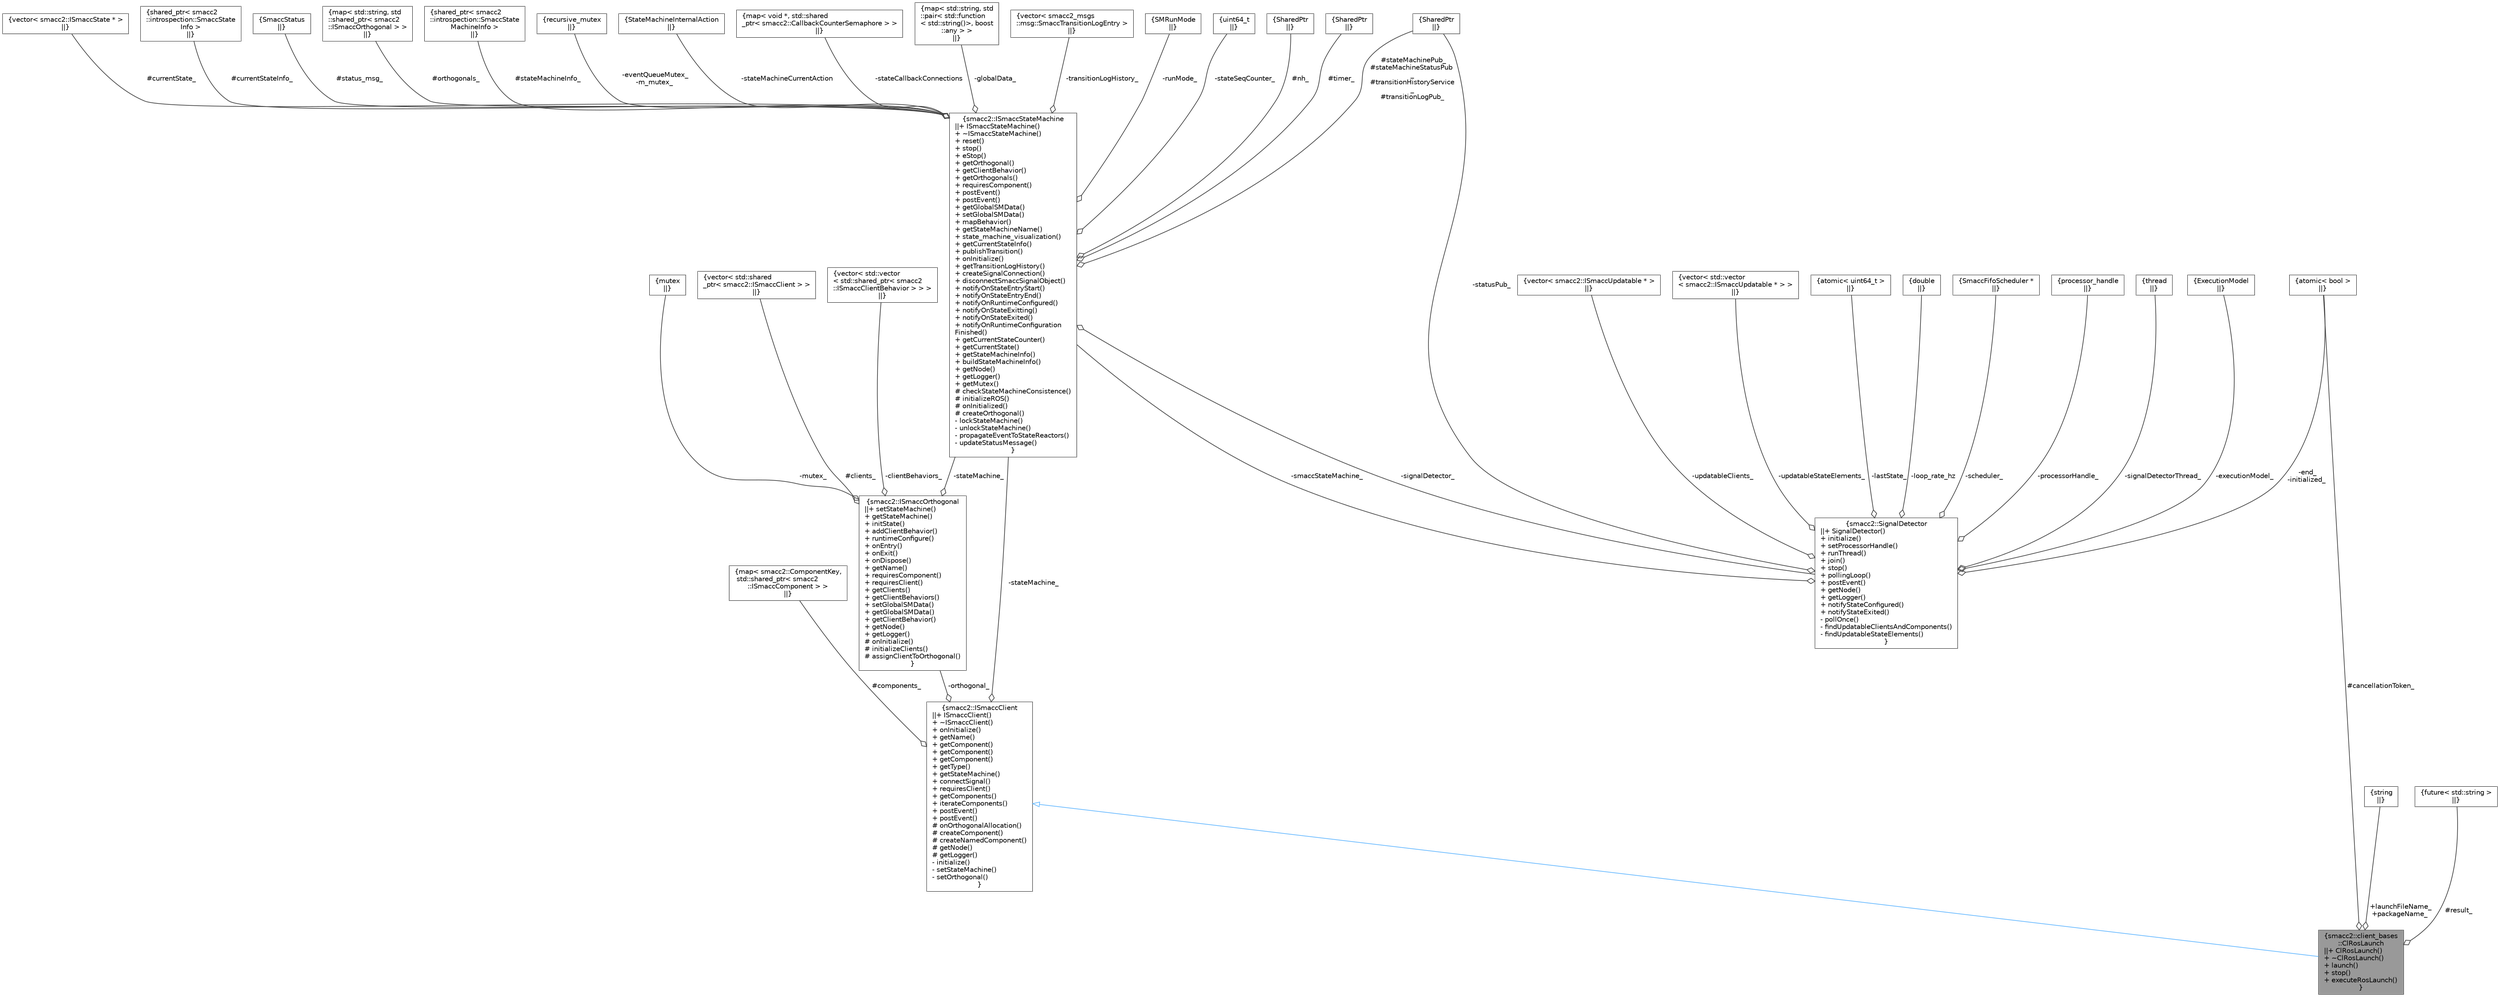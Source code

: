 digraph "smacc2::client_bases::ClRosLaunch"
{
 // LATEX_PDF_SIZE
  bgcolor="transparent";
  edge [fontname=Helvetica,fontsize=10,labelfontname=Helvetica,labelfontsize=10];
  node [fontname=Helvetica,fontsize=10,shape=box,height=0.2,width=0.4];
  Node1 [label="{smacc2::client_bases\l::ClRosLaunch\n||+ ClRosLaunch()\l+ ~ClRosLaunch()\l+ launch()\l+ stop()\l+ executeRosLaunch()\l}",height=0.2,width=0.4,color="gray40", fillcolor="grey60", style="filled", fontcolor="black",tooltip=" "];
  Node2 -> Node1 [dir="back",color="steelblue1",style="solid",arrowtail="onormal"];
  Node2 [label="{smacc2::ISmaccClient\n||+ ISmaccClient()\l+ ~ISmaccClient()\l+ onInitialize()\l+ getName()\l+ getComponent()\l+ getComponent()\l+ getComponent()\l+ getType()\l+ getStateMachine()\l+ connectSignal()\l+ requiresClient()\l+ getComponents()\l+ iterateComponents()\l+ postEvent()\l+ postEvent()\l# onOrthogonalAllocation()\l# createComponent()\l# createNamedComponent()\l# getNode()\l# getLogger()\l- initialize()\l- setStateMachine()\l- setOrthogonal()\l}",height=0.2,width=0.4,color="gray40", fillcolor="white", style="filled",URL="$classsmacc2_1_1ISmaccClient.html",tooltip=" "];
  Node3 -> Node2 [color="grey25",style="solid",label=" #components_" ,arrowhead="odiamond"];
  Node3 [label="{map\< smacc2::ComponentKey,\l std::shared_ptr\< smacc2\l::ISmaccComponent \> \>\n||}",height=0.2,width=0.4,color="gray40", fillcolor="white", style="filled",tooltip=" "];
  Node4 -> Node2 [color="grey25",style="solid",label=" -stateMachine_" ,arrowhead="odiamond"];
  Node4 [label="{smacc2::ISmaccStateMachine\n||+ ISmaccStateMachine()\l+ ~ISmaccStateMachine()\l+ reset()\l+ stop()\l+ eStop()\l+ getOrthogonal()\l+ getClientBehavior()\l+ getOrthogonals()\l+ requiresComponent()\l+ postEvent()\l+ postEvent()\l+ getGlobalSMData()\l+ setGlobalSMData()\l+ mapBehavior()\l+ getStateMachineName()\l+ state_machine_visualization()\l+ getCurrentStateInfo()\l+ publishTransition()\l+ onInitialize()\l+ getTransitionLogHistory()\l+ createSignalConnection()\l+ disconnectSmaccSignalObject()\l+ notifyOnStateEntryStart()\l+ notifyOnStateEntryEnd()\l+ notifyOnRuntimeConfigured()\l+ notifyOnStateExitting()\l+ notifyOnStateExited()\l+ notifyOnRuntimeConfiguration\lFinished()\l+ getCurrentStateCounter()\l+ getCurrentState()\l+ getStateMachineInfo()\l+ buildStateMachineInfo()\l+ getNode()\l+ getLogger()\l+ getMutex()\l# checkStateMachineConsistence()\l# initializeROS()\l# onInitialized()\l# createOrthogonal()\l- lockStateMachine()\l- unlockStateMachine()\l- propagateEventToStateReactors()\l- updateStatusMessage()\l}",height=0.2,width=0.4,color="gray40", fillcolor="white", style="filled",URL="$classsmacc2_1_1ISmaccStateMachine.html",tooltip=" "];
  Node5 -> Node4 [color="grey25",style="solid",label=" #nh_" ,arrowhead="odiamond"];
  Node5 [label="{SharedPtr\n||}",height=0.2,width=0.4,color="gray40", fillcolor="white", style="filled",tooltip=" "];
  Node6 -> Node4 [color="grey25",style="solid",label=" #timer_" ,arrowhead="odiamond"];
  Node6 [label="{SharedPtr\n||}",height=0.2,width=0.4,color="gray40", fillcolor="white", style="filled",tooltip=" "];
  Node7 -> Node4 [color="grey25",style="solid",label=" #stateMachinePub_\n#stateMachineStatusPub\l_\n#transitionHistoryService\l_\n#transitionLogPub_" ,arrowhead="odiamond"];
  Node7 [label="{SharedPtr\n||}",height=0.2,width=0.4,color="gray40", fillcolor="white", style="filled",tooltip=" "];
  Node8 -> Node4 [color="grey25",style="solid",label=" #currentState_" ,arrowhead="odiamond"];
  Node8 [label="{vector\< smacc2::ISmaccState * \>\n||}",height=0.2,width=0.4,color="gray40", fillcolor="white", style="filled",tooltip=" "];
  Node9 -> Node4 [color="grey25",style="solid",label=" #currentStateInfo_" ,arrowhead="odiamond"];
  Node9 [label="{shared_ptr\< smacc2\l::introspection::SmaccState\lInfo \>\n||}",height=0.2,width=0.4,color="gray40", fillcolor="white", style="filled",tooltip=" "];
  Node10 -> Node4 [color="grey25",style="solid",label=" #status_msg_" ,arrowhead="odiamond"];
  Node10 [label="{SmaccStatus\n||}",height=0.2,width=0.4,color="gray40", fillcolor="white", style="filled",tooltip=" "];
  Node11 -> Node4 [color="grey25",style="solid",label=" #orthogonals_" ,arrowhead="odiamond"];
  Node11 [label="{map\< std::string, std\l::shared_ptr\< smacc2\l::ISmaccOrthogonal \> \>\n||}",height=0.2,width=0.4,color="gray40", fillcolor="white", style="filled",tooltip=" "];
  Node12 -> Node4 [color="grey25",style="solid",label=" #stateMachineInfo_" ,arrowhead="odiamond"];
  Node12 [label="{shared_ptr\< smacc2\l::introspection::SmaccState\lMachineInfo \>\n||}",height=0.2,width=0.4,color="gray40", fillcolor="white", style="filled",tooltip=" "];
  Node13 -> Node4 [color="grey25",style="solid",label=" -eventQueueMutex_\n-m_mutex_" ,arrowhead="odiamond"];
  Node13 [label="{recursive_mutex\n||}",height=0.2,width=0.4,color="gray40", fillcolor="white", style="filled",tooltip=" "];
  Node14 -> Node4 [color="grey25",style="solid",label=" -stateMachineCurrentAction" ,arrowhead="odiamond"];
  Node14 [label="{StateMachineInternalAction\n||}",height=0.2,width=0.4,color="gray40", fillcolor="white", style="filled",tooltip=" "];
  Node15 -> Node4 [color="grey25",style="solid",label=" -stateCallbackConnections" ,arrowhead="odiamond"];
  Node15 [label="{map\< void *, std::shared\l_ptr\< smacc2::CallbackCounterSemaphore \> \>\n||}",height=0.2,width=0.4,color="gray40", fillcolor="white", style="filled",tooltip=" "];
  Node16 -> Node4 [color="grey25",style="solid",label=" -globalData_" ,arrowhead="odiamond"];
  Node16 [label="{map\< std::string, std\l::pair\< std::function\l\< std::string()\>, boost\l::any \> \>\n||}",height=0.2,width=0.4,color="gray40", fillcolor="white", style="filled",tooltip=" "];
  Node17 -> Node4 [color="grey25",style="solid",label=" -transitionLogHistory_" ,arrowhead="odiamond"];
  Node17 [label="{vector\< smacc2_msgs\l::msg::SmaccTransitionLogEntry \>\n||}",height=0.2,width=0.4,color="gray40", fillcolor="white", style="filled",tooltip=" "];
  Node18 -> Node4 [color="grey25",style="solid",label=" -runMode_" ,arrowhead="odiamond"];
  Node18 [label="{SMRunMode\n||}",height=0.2,width=0.4,color="gray40", fillcolor="white", style="filled",tooltip=" "];
  Node19 -> Node4 [color="grey25",style="solid",label=" -signalDetector_" ,arrowhead="odiamond"];
  Node19 [label="{smacc2::SignalDetector\n||+ SignalDetector()\l+ initialize()\l+ setProcessorHandle()\l+ runThread()\l+ join()\l+ stop()\l+ pollingLoop()\l+ postEvent()\l+ getNode()\l+ getLogger()\l+ notifyStateConfigured()\l+ notifyStateExited()\l- pollOnce()\l- findUpdatableClientsAndComponents()\l- findUpdatableStateElements()\l}",height=0.2,width=0.4,color="gray40", fillcolor="white", style="filled",URL="$classsmacc2_1_1SignalDetector.html",tooltip=" "];
  Node4 -> Node19 [color="grey25",style="solid",label=" -smaccStateMachine_" ,arrowhead="odiamond"];
  Node20 -> Node19 [color="grey25",style="solid",label=" -updatableClients_" ,arrowhead="odiamond"];
  Node20 [label="{vector\< smacc2::ISmaccUpdatable * \>\n||}",height=0.2,width=0.4,color="gray40", fillcolor="white", style="filled",tooltip=" "];
  Node21 -> Node19 [color="grey25",style="solid",label=" -updatableStateElements_" ,arrowhead="odiamond"];
  Node21 [label="{vector\< std::vector\l\< smacc2::ISmaccUpdatable * \> \>\n||}",height=0.2,width=0.4,color="gray40", fillcolor="white", style="filled",tooltip=" "];
  Node22 -> Node19 [color="grey25",style="solid",label=" -lastState_" ,arrowhead="odiamond"];
  Node22 [label="{atomic\< uint64_t \>\n||}",height=0.2,width=0.4,color="gray40", fillcolor="white", style="filled",tooltip=" "];
  Node23 -> Node19 [color="grey25",style="solid",label=" -loop_rate_hz" ,arrowhead="odiamond"];
  Node23 [label="{double\n||}",height=0.2,width=0.4,color="gray40", fillcolor="white", style="filled",tooltip=" "];
  Node24 -> Node19 [color="grey25",style="solid",label=" -end_\n-initialized_" ,arrowhead="odiamond"];
  Node24 [label="{atomic\< bool \>\n||}",height=0.2,width=0.4,color="gray40", fillcolor="white", style="filled",tooltip=" "];
  Node7 -> Node19 [color="grey25",style="solid",label=" -statusPub_" ,arrowhead="odiamond"];
  Node25 -> Node19 [color="grey25",style="solid",label=" -scheduler_" ,arrowhead="odiamond"];
  Node25 [label="{SmaccFifoScheduler *\n||}",height=0.2,width=0.4,color="gray40", fillcolor="white", style="filled",tooltip=" "];
  Node26 -> Node19 [color="grey25",style="solid",label=" -processorHandle_" ,arrowhead="odiamond"];
  Node26 [label="{processor_handle\n||}",height=0.2,width=0.4,color="gray40", fillcolor="white", style="filled",tooltip=" "];
  Node27 -> Node19 [color="grey25",style="solid",label=" -signalDetectorThread_" ,arrowhead="odiamond"];
  Node27 [label="{thread\n||}",height=0.2,width=0.4,color="gray40", fillcolor="white", style="filled",tooltip=" "];
  Node28 -> Node19 [color="grey25",style="solid",label=" -executionModel_" ,arrowhead="odiamond"];
  Node28 [label="{ExecutionModel\n||}",height=0.2,width=0.4,color="gray40", fillcolor="white", style="filled",tooltip=" "];
  Node29 -> Node4 [color="grey25",style="solid",label=" -stateSeqCounter_" ,arrowhead="odiamond"];
  Node29 [label="{uint64_t\n||}",height=0.2,width=0.4,color="gray40", fillcolor="white", style="filled",tooltip=" "];
  Node30 -> Node2 [color="grey25",style="solid",label=" -orthogonal_" ,arrowhead="odiamond"];
  Node30 [label="{smacc2::ISmaccOrthogonal\n||+ setStateMachine()\l+ getStateMachine()\l+ initState()\l+ addClientBehavior()\l+ runtimeConfigure()\l+ onEntry()\l+ onExit()\l+ onDispose()\l+ getName()\l+ requiresComponent()\l+ requiresClient()\l+ getClients()\l+ getClientBehaviors()\l+ setGlobalSMData()\l+ getGlobalSMData()\l+ getClientBehavior()\l+ getNode()\l+ getLogger()\l# onInitialize()\l# initializeClients()\l# assignClientToOrthogonal()\l}",height=0.2,width=0.4,color="gray40", fillcolor="white", style="filled",URL="$classsmacc2_1_1ISmaccOrthogonal.html",tooltip=" "];
  Node31 -> Node30 [color="grey25",style="solid",label=" #clients_" ,arrowhead="odiamond"];
  Node31 [label="{vector\< std::shared\l_ptr\< smacc2::ISmaccClient \> \>\n||}",height=0.2,width=0.4,color="gray40", fillcolor="white", style="filled",tooltip=" "];
  Node4 -> Node30 [color="grey25",style="solid",label=" -stateMachine_" ,arrowhead="odiamond"];
  Node32 -> Node30 [color="grey25",style="solid",label=" -clientBehaviors_" ,arrowhead="odiamond"];
  Node32 [label="{vector\< std::vector\l\< std::shared_ptr\< smacc2\l::ISmaccClientBehavior \> \> \>\n||}",height=0.2,width=0.4,color="gray40", fillcolor="white", style="filled",tooltip=" "];
  Node33 -> Node30 [color="grey25",style="solid",label=" -mutex_" ,arrowhead="odiamond"];
  Node33 [label="{mutex\n||}",height=0.2,width=0.4,color="gray40", fillcolor="white", style="filled",tooltip=" "];
  Node34 -> Node1 [color="grey25",style="solid",label=" +launchFileName_\n+packageName_" ,arrowhead="odiamond"];
  Node34 [label="{string\n||}",height=0.2,width=0.4,color="gray40", fillcolor="white", style="filled",tooltip=" "];
  Node35 -> Node1 [color="grey25",style="solid",label=" #result_" ,arrowhead="odiamond"];
  Node35 [label="{future\< std::string \>\n||}",height=0.2,width=0.4,color="gray40", fillcolor="white", style="filled",tooltip=" "];
  Node24 -> Node1 [color="grey25",style="solid",label=" #cancellationToken_" ,arrowhead="odiamond"];
}

